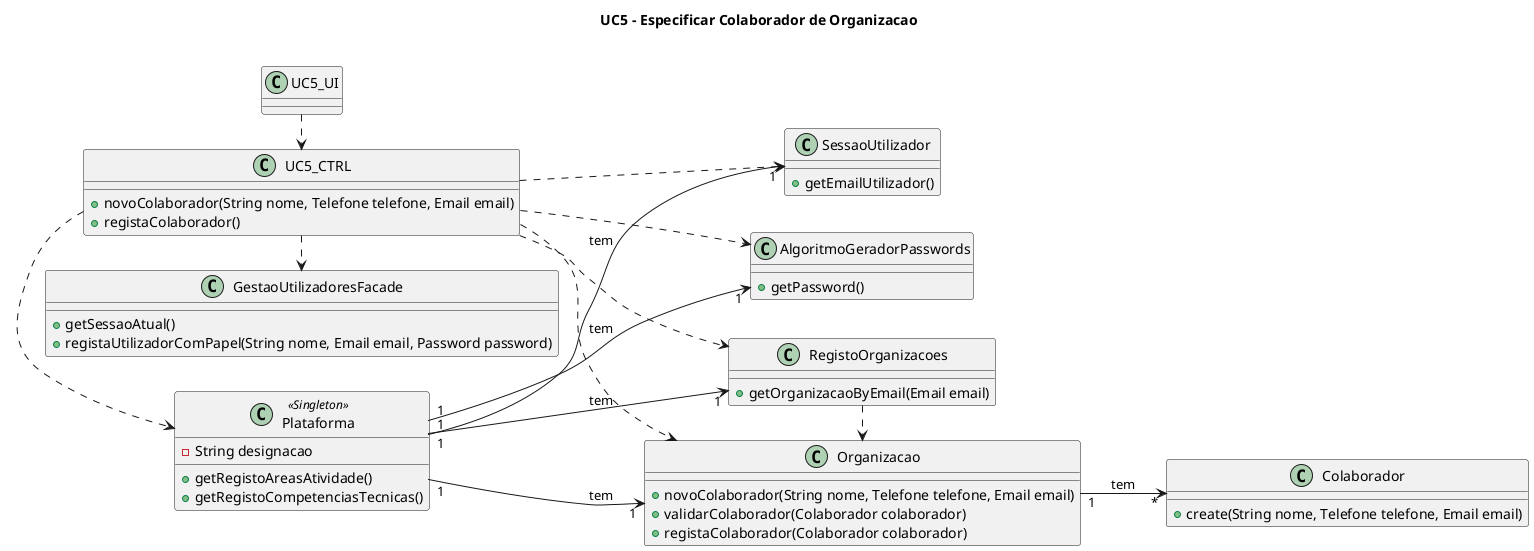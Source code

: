 @startuml

left to right direction

title UC5 - Especificar Colaborador de Organizacao \n

Class Plataforma <<Singleton>> {
    -String designacao

    +getRegistoAreasAtividade()
    +getRegistoCompetenciasTecnicas()
}

Class UC5_UI {
}

Class UC5_CTRL {
    +novoColaborador(String nome, Telefone telefone, Email email)
    +registaColaborador()
}

Class GestaoUtilizadoresFacade {
    +getSessaoAtual()
    +registaUtilizadorComPapel(String nome, Email email, Password password)
}

Class SessaoUtilizador {
    +getEmailUtilizador()

}

Class RegistoOrganizacoes {
    +getOrganizacaoByEmail(Email email)
}

Class Organizacao {
    +novoColaborador(String nome, Telefone telefone, Email email)
    +validarColaborador(Colaborador colaborador)
    +registaColaborador(Colaborador colaborador)
}

Class AlgoritmoGeradorPasswords {
    +getPassword()
}

Class Colaborador {
    +create(String nome, Telefone telefone, Email email)
}


UC5_UI .> UC5_CTRL

UC5_CTRL .> Plataforma
UC5_CTRL .> GestaoUtilizadoresFacade
UC5_CTRL .> SessaoUtilizador
UC5_CTRL .> RegistoOrganizacoes
UC5_CTRL .> Organizacao
UC5_CTRL .> AlgoritmoGeradorPasswords

Plataforma "1" -down-> "1" RegistoOrganizacoes: tem
Plataforma "1" -down-> "1" Organizacao: tem
Plataforma "1" -down-> "1" SessaoUtilizador: tem
Plataforma "1" -down-> "1" AlgoritmoGeradorPasswords: tem


Organizacao "1" -down-> "*" Colaborador: tem

RegistoOrganizacoes .> Organizacao




@enduml